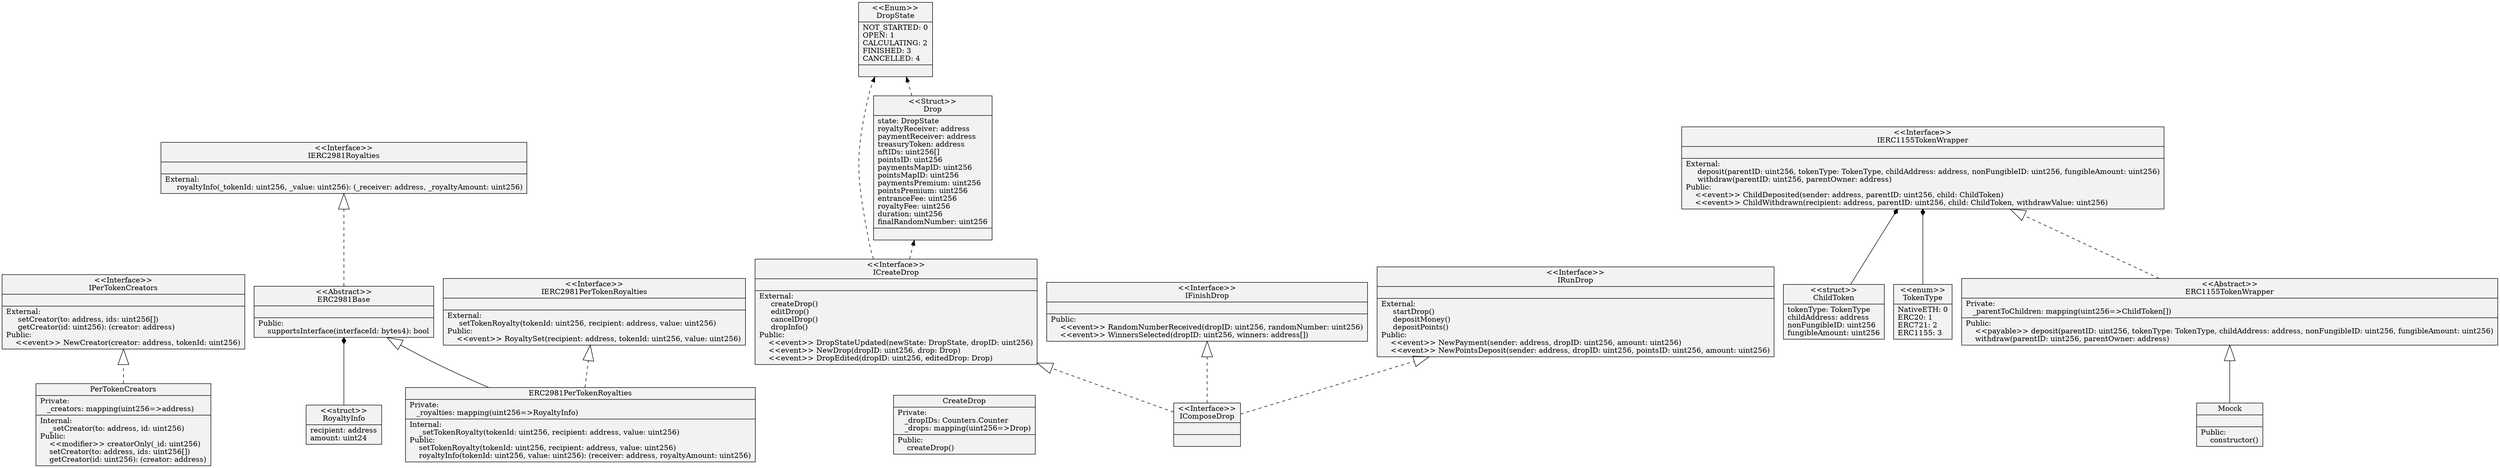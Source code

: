 
digraph UmlClassDiagram {
rankdir=BT
color=black
arrowhead=open
node [shape=record, style=filled, fillcolor=gray95]
subgraph  graph_0 {
label="../contracts/token/interfaces/creators"
0 [label="{PerTokenCreators| Private:\l\ \ \ _creators: mapping\(uint256=\>address\)\l| Internal:\l\ \ \ \ _setCreator(to: address, id: uint256)\lPublic:\l\ \ \ \ \<\<modifier\>\> creatorOnly(_id: uint256)\l\ \ \ \ setCreator(to: address, ids: uint256[])\l\ \ \ \ getCreator(id: uint256): (creator: address)\l}"]
}
subgraph  graph_1 {
label="../contracts/token/interfaces/creators/interfaces"
6 [label="{\<\<Interface\>\>\nIPerTokenCreators| | External:\l\ \ \ \  setCreator(to: address, ids: uint256[])\l\ \ \ \  getCreator(id: uint256): (creator: address)\lPublic:\l\ \ \ \ \<\<event\>\> NewCreator(creator: address, tokenId: uint256)\l}"]
}
subgraph  graph_2 {
label="../contracts/token/interfaces/royalties"
1 [label="{\<\<Abstract\>\>\nERC2981Base| | Public:\l\ \ \ \ supportsInterface(interfaceId: bytes4): bool\l}"]
"1struct0" [label="{\<\<struct\>\>\nRoyaltyInfo|recipient: address\lamount: uint24\l}"]
"1struct0" -> 1 [arrowhead=diamond, weight=3]
2 [label="{ERC2981PerTokenRoyalties| Private:\l\ \ \ _royalties: mapping\(uint256=\>RoyaltyInfo\)\l| Internal:\l\ \ \ \ _setTokenRoyalty(tokenId: uint256, recipient: address, value: uint256)\lPublic:\l\ \ \ \ setTokenRoyalty(tokenId: uint256, recipient: address, value: uint256)\l\ \ \ \ royaltyInfo(tokenId: uint256, value: uint256): (receiver: address, royaltyAmount: uint256)\l}"]
}
subgraph  graph_3 {
label="../contracts/token/interfaces/royalties/interfaces"
7 [label="{\<\<Interface\>\>\nIERC2981PerTokenRoyalties| | External:\l\ \ \ \  setTokenRoyalty(tokenId: uint256, recipient: address, value: uint256)\lPublic:\l\ \ \ \ \<\<event\>\> RoyaltySet(recipient: address, tokenId: uint256, value: uint256)\l}"]
8 [label="{\<\<Interface\>\>\nIERC2981Royalties| | External:\l\ \ \ \  royaltyInfo(_tokenId: uint256, _value: uint256): (_receiver: address, _royaltyAmount: uint256)\l}"]
}
subgraph  graph_4 {
label="../contracts/token/interfaces/shop"
3 [label="{CreateDrop| Private:\l\ \ \ _dropIDs: Counters.Counter\l\ \ \ _drops: mapping\(uint256=\>Drop\)\l| Public:\l\ \ \ \ createDrop()\l}"]
}
subgraph  graph_5 {
label="../contracts/token/interfaces/shop/interfaces"
9 [label="{\<\<Interface\>\>\nIComposeDrop| | }"]
10 [label="{\<\<Enum\>\>\nDropState| NOT_STARTED: 0\lOPEN: 1\lCALCULATING: 2\lFINISHED: 3\lCANCELLED: 4\l| }"]
11 [label="{\<\<Struct\>\>\nDrop| state: DropState\lroyaltyReceiver: address\lpaymentReceiver: address\ltreasuryToken: address\lnftIDs: uint256[]\lpointsID: uint256\lpaymentsMapID: uint256\lpointsMapID: uint256\lpaymentsPremium: uint256\lpointsPremium: uint256\lentranceFee: uint256\lroyaltyFee: uint256\lduration: uint256\lfinalRandomNumber: uint256\l| }"]
12 [label="{\<\<Interface\>\>\nICreateDrop| | External:\l\ \ \ \  createDrop()\l\ \ \ \  editDrop()\l\ \ \ \  cancelDrop()\l\ \ \ \  dropInfo()\lPublic:\l\ \ \ \ \<\<event\>\> DropStateUpdated(newState: DropState, dropID: uint256)\l\ \ \ \ \<\<event\>\> NewDrop(dropID: uint256, drop: Drop)\l\ \ \ \ \<\<event\>\> DropEdited(dropID: uint256, editedDrop: Drop)\l}"]
13 [label="{\<\<Interface\>\>\nIFinishDrop| | Public:\l\ \ \ \ \<\<event\>\> RandomNumberReceived(dropID: uint256, randomNumber: uint256)\l\ \ \ \ \<\<event\>\> WinnersSelected(dropID: uint256, winners: address[])\l}"]
14 [label="{\<\<Interface\>\>\nIRunDrop| | External:\l\ \ \ \  startDrop()\l\ \ \ \  depositMoney()\l\ \ \ \  depositPoints()\lPublic:\l\ \ \ \ \<\<event\>\> NewPayment(sender: address, dropID: uint256, amount: uint256)\l\ \ \ \ \<\<event\>\> NewPointsDeposit(sender: address, dropID: uint256, pointsID: uint256, amount: uint256)\l}"]
}
subgraph  graph_6 {
label="../contracts/token/interfaces/wrapper"
4 [label="{\<\<Abstract\>\>\nERC1155TokenWrapper| Private:\l\ \ \ _parentToChildren: mapping\(uint256=\>ChildToken[]\)\l| Public:\l\ \ \ \ \<\<payable\>\> deposit(parentID: uint256, tokenType: TokenType, childAddress: address, nonFungibleID: uint256, fungibleAmount: uint256)\l\ \ \ \ withdraw(parentID: uint256, parentOwner: address)\l}"]
5 [label="{Mocck| | Public:\l\ \ \ \ constructor()\l}"]
}
subgraph  graph_7 {
label="../contracts/token/interfaces/wrapper/interfaces"
15 [label="{\<\<Interface\>\>\nIERC1155TokenWrapper| | External:\l\ \ \ \  deposit(parentID: uint256, tokenType: TokenType, childAddress: address, nonFungibleID: uint256, fungibleAmount: uint256)\l\ \ \ \  withdraw(parentID: uint256, parentOwner: address)\lPublic:\l\ \ \ \ \<\<event\>\> ChildDeposited(sender: address, parentID: uint256, child: ChildToken)\l\ \ \ \ \<\<event\>\> ChildWithdrawn(recipient: address, parentID: uint256, child: ChildToken, withdrawValue: uint256)\l}"]
"15struct0" [label="{\<\<struct\>\>\nChildToken|tokenType: TokenType\lchildAddress: address\lnonFungibleID: uint256\lfungibleAmount: uint256\l}"]
"15struct0" -> 15 [arrowhead=diamond, weight=3]
"15enum0" [label="{\<\<enum\>\>\nTokenType|NativeETH: 0\lERC20: 1\lERC721: 2\lERC1155: 3\l}"]
"15enum0" -> 15 [arrowhead=diamond, weight=3]
}
0 -> 6 [style=dashed, arrowhead=empty, arrowsize=3, weight=3, ]
1 -> 8 [style=dashed, arrowhead=empty, arrowsize=3, weight=3, ]
2 -> 1 [arrowhead=empty, arrowsize=3, weight=3, ]
2 -> 7 [style=dashed, arrowhead=empty, arrowsize=3, weight=3, ]
9 -> 12 [style=dashed, arrowhead=empty, arrowsize=3, weight=3, ]
9 -> 14 [style=dashed, arrowhead=empty, arrowsize=3, weight=3, ]
9 -> 13 [style=dashed, arrowhead=empty, arrowsize=3, weight=3, ]
11 -> 10 [style=dashed, ]
12 -> 10 [style=dashed, ]
12 -> 11 [style=dashed, ]
4 -> 15 [style=dashed, arrowhead=empty, arrowsize=3, weight=3, ]
5 -> 4 [arrowhead=empty, arrowsize=3, weight=3, ]
}